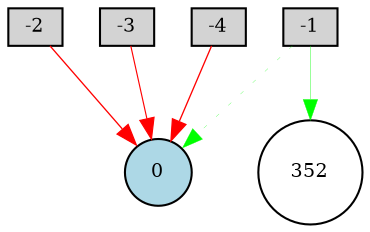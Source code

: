 digraph {
	node [fontsize=9 height=0.2 shape=circle width=0.2]
	-1 [fillcolor=lightgray shape=box style=filled]
	-2 [fillcolor=lightgray shape=box style=filled]
	-3 [fillcolor=lightgray shape=box style=filled]
	-4 [fillcolor=lightgray shape=box style=filled]
	0 [fillcolor=lightblue style=filled]
	352 [fillcolor=white style=filled]
	-1 -> 352 [color=green penwidth=0.18973089661189158 style=solid]
	-1 -> 0 [color=green penwidth=0.123570747690108 style=dotted]
	-2 -> 0 [color=red penwidth=0.6363235613865925 style=solid]
	-3 -> 0 [color=red penwidth=0.5499806670790852 style=solid]
	-4 -> 0 [color=red penwidth=0.6313115410384093 style=solid]
}
